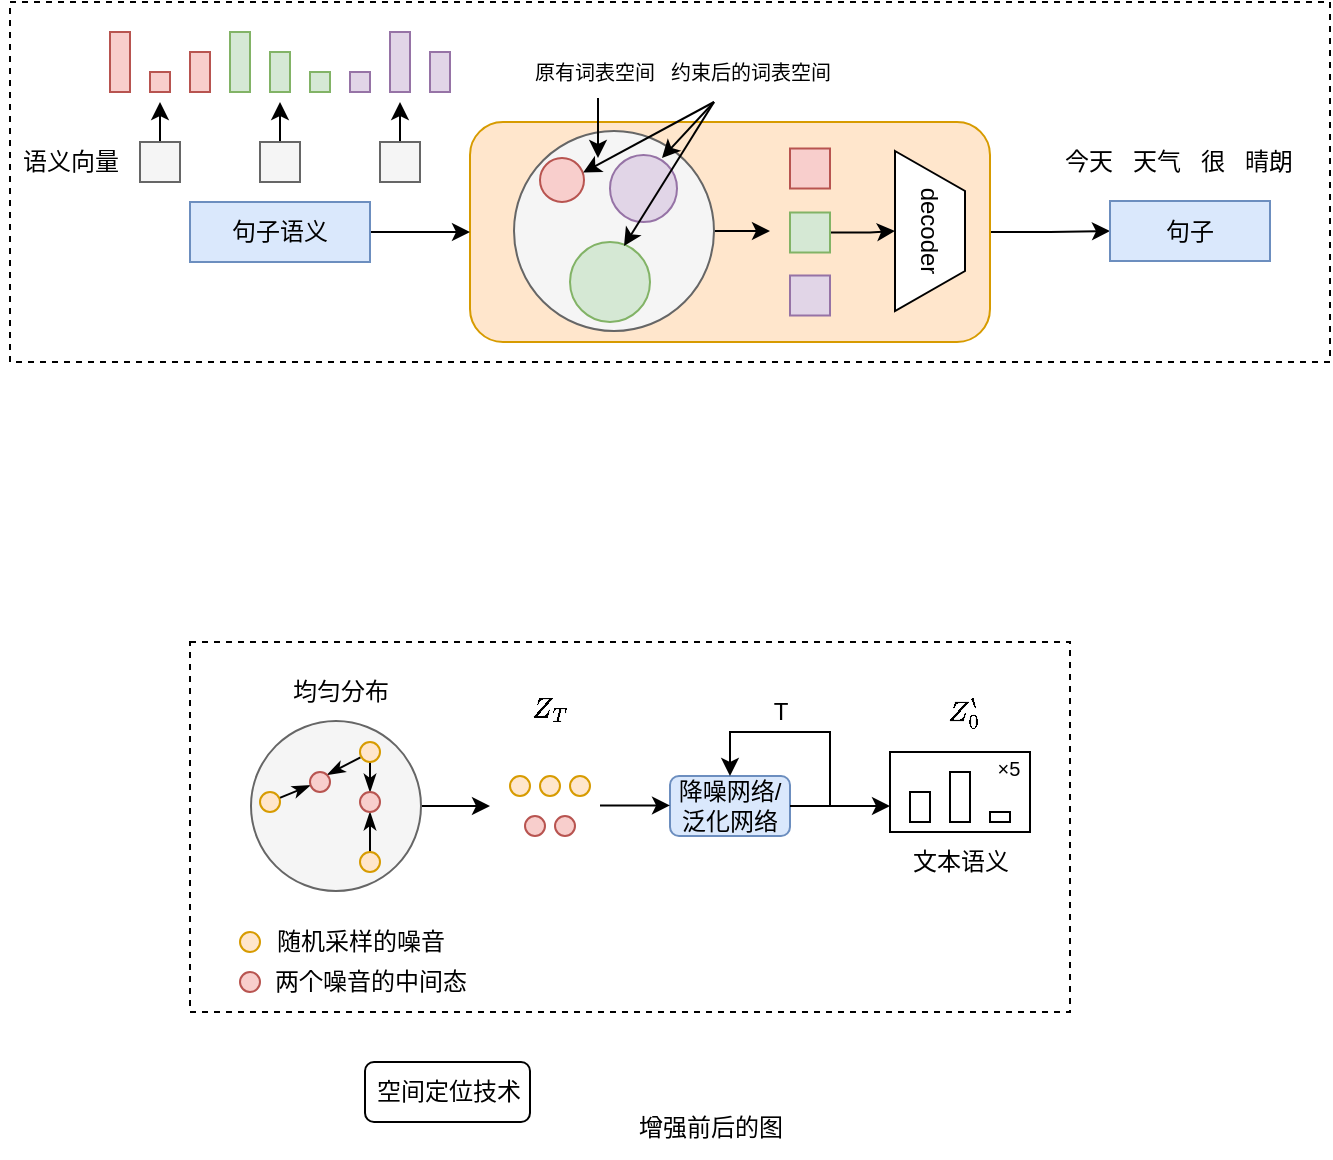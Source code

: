 <mxfile version="22.1.11" type="github">
  <diagram id="4fPpH7xEawf0aa1dmbMA" name="第 1 页">
    <mxGraphModel dx="1653" dy="459" grid="1" gridSize="10" guides="1" tooltips="1" connect="1" arrows="1" fold="1" page="1" pageScale="1" pageWidth="827" pageHeight="1169" math="1" shadow="0">
      <root>
        <mxCell id="0" />
        <mxCell id="1" parent="0" />
        <mxCell id="B4wExWWX4ZR2XhvDZzct-151" value="" style="rounded=0;whiteSpace=wrap;html=1;dashed=1;" vertex="1" parent="1">
          <mxGeometry x="-700" y="320" width="660" height="180" as="geometry" />
        </mxCell>
        <mxCell id="B4wExWWX4ZR2XhvDZzct-149" style="edgeStyle=orthogonalEdgeStyle;rounded=0;orthogonalLoop=1;jettySize=auto;html=1;entryX=0;entryY=0.5;entryDx=0;entryDy=0;" edge="1" parent="1" source="B4wExWWX4ZR2XhvDZzct-19" target="B4wExWWX4ZR2XhvDZzct-26">
          <mxGeometry relative="1" as="geometry" />
        </mxCell>
        <mxCell id="B4wExWWX4ZR2XhvDZzct-19" value="" style="rounded=1;whiteSpace=wrap;html=1;fillColor=#ffe6cc;strokeColor=#d79b00;" vertex="1" parent="1">
          <mxGeometry x="-470" y="380" width="260" height="110" as="geometry" />
        </mxCell>
        <mxCell id="B4wExWWX4ZR2XhvDZzct-127" value="" style="rounded=0;whiteSpace=wrap;html=1;dashed=1;" vertex="1" parent="1">
          <mxGeometry x="-610" y="640" width="440" height="185" as="geometry" />
        </mxCell>
        <mxCell id="B4wExWWX4ZR2XhvDZzct-125" value="" style="rounded=0;whiteSpace=wrap;html=1;" vertex="1" parent="1">
          <mxGeometry x="-260" y="695" width="70" height="40" as="geometry" />
        </mxCell>
        <mxCell id="B4wExWWX4ZR2XhvDZzct-143" style="edgeStyle=orthogonalEdgeStyle;rounded=0;orthogonalLoop=1;jettySize=auto;html=1;" edge="1" parent="1" source="B4wExWWX4ZR2XhvDZzct-20">
          <mxGeometry relative="1" as="geometry">
            <mxPoint x="-320" y="434.5" as="targetPoint" />
          </mxGeometry>
        </mxCell>
        <mxCell id="B4wExWWX4ZR2XhvDZzct-20" value="" style="ellipse;whiteSpace=wrap;html=1;aspect=fixed;fillColor=#f5f5f5;fontColor=#333333;strokeColor=#666666;" vertex="1" parent="1">
          <mxGeometry x="-448" y="384.5" width="100" height="100" as="geometry" />
        </mxCell>
        <mxCell id="B4wExWWX4ZR2XhvDZzct-46" value="" style="ellipse;whiteSpace=wrap;html=1;aspect=fixed;fillColor=#e1d5e7;strokeColor=#9673a6;" vertex="1" parent="1">
          <mxGeometry x="-400" y="396.5" width="33.5" height="33.5" as="geometry" />
        </mxCell>
        <mxCell id="B4wExWWX4ZR2XhvDZzct-45" value="" style="ellipse;whiteSpace=wrap;html=1;aspect=fixed;fillColor=#d5e8d4;strokeColor=#82b366;" vertex="1" parent="1">
          <mxGeometry x="-420" y="440" width="40" height="40" as="geometry" />
        </mxCell>
        <mxCell id="B4wExWWX4ZR2XhvDZzct-44" value="" style="ellipse;whiteSpace=wrap;html=1;aspect=fixed;fillColor=#f8cecc;strokeColor=#b85450;" vertex="1" parent="1">
          <mxGeometry x="-435" y="398" width="22" height="22" as="geometry" />
        </mxCell>
        <mxCell id="B4wExWWX4ZR2XhvDZzct-150" style="edgeStyle=orthogonalEdgeStyle;rounded=0;orthogonalLoop=1;jettySize=auto;html=1;entryX=0;entryY=0.5;entryDx=0;entryDy=0;" edge="1" parent="1" source="B4wExWWX4ZR2XhvDZzct-21" target="B4wExWWX4ZR2XhvDZzct-19">
          <mxGeometry relative="1" as="geometry" />
        </mxCell>
        <mxCell id="B4wExWWX4ZR2XhvDZzct-21" value="句子语义" style="rounded=0;whiteSpace=wrap;html=1;fillColor=#dae8fc;strokeColor=#6c8ebf;" vertex="1" parent="1">
          <mxGeometry x="-610" y="420" width="90" height="30" as="geometry" />
        </mxCell>
        <mxCell id="B4wExWWX4ZR2XhvDZzct-26" value="句子" style="rounded=0;whiteSpace=wrap;html=1;fillColor=#dae8fc;strokeColor=#6c8ebf;" vertex="1" parent="1">
          <mxGeometry x="-150" y="419.5" width="80" height="30" as="geometry" />
        </mxCell>
        <mxCell id="B4wExWWX4ZR2XhvDZzct-33" value="今天&amp;nbsp; &amp;nbsp;天气&amp;nbsp; &amp;nbsp;很&amp;nbsp; &amp;nbsp;晴朗" style="text;html=1;align=center;verticalAlign=middle;resizable=0;points=[];autosize=1;strokeColor=none;fillColor=none;" vertex="1" parent="1">
          <mxGeometry x="-186" y="385" width="140" height="30" as="geometry" />
        </mxCell>
        <mxCell id="B4wExWWX4ZR2XhvDZzct-75" style="edgeStyle=orthogonalEdgeStyle;rounded=0;orthogonalLoop=1;jettySize=auto;html=1;" edge="1" parent="1" source="B4wExWWX4ZR2XhvDZzct-59">
          <mxGeometry relative="1" as="geometry">
            <mxPoint x="-625" y="370" as="targetPoint" />
          </mxGeometry>
        </mxCell>
        <mxCell id="B4wExWWX4ZR2XhvDZzct-59" value="" style="rounded=0;whiteSpace=wrap;html=1;fillColor=#f5f5f5;fontColor=#333333;strokeColor=#666666;" vertex="1" parent="1">
          <mxGeometry x="-635" y="390" width="20" height="20" as="geometry" />
        </mxCell>
        <mxCell id="B4wExWWX4ZR2XhvDZzct-64" style="edgeStyle=orthogonalEdgeStyle;rounded=0;orthogonalLoop=1;jettySize=auto;html=1;" edge="1" parent="1" source="B4wExWWX4ZR2XhvDZzct-60">
          <mxGeometry relative="1" as="geometry">
            <mxPoint x="-565" y="370" as="targetPoint" />
          </mxGeometry>
        </mxCell>
        <mxCell id="B4wExWWX4ZR2XhvDZzct-60" value="" style="rounded=0;whiteSpace=wrap;html=1;fillColor=#f5f5f5;fontColor=#333333;strokeColor=#666666;" vertex="1" parent="1">
          <mxGeometry x="-575" y="390" width="20" height="20" as="geometry" />
        </mxCell>
        <mxCell id="B4wExWWX4ZR2XhvDZzct-65" style="edgeStyle=orthogonalEdgeStyle;rounded=0;orthogonalLoop=1;jettySize=auto;html=1;" edge="1" parent="1" source="B4wExWWX4ZR2XhvDZzct-61">
          <mxGeometry relative="1" as="geometry">
            <mxPoint x="-505" y="370" as="targetPoint" />
          </mxGeometry>
        </mxCell>
        <mxCell id="B4wExWWX4ZR2XhvDZzct-61" value="" style="rounded=0;whiteSpace=wrap;html=1;fillColor=#f5f5f5;fontColor=#333333;strokeColor=#666666;" vertex="1" parent="1">
          <mxGeometry x="-515" y="390" width="20" height="20" as="geometry" />
        </mxCell>
        <mxCell id="B4wExWWX4ZR2XhvDZzct-62" value="语义向量" style="text;html=1;align=center;verticalAlign=middle;resizable=0;points=[];autosize=1;strokeColor=none;fillColor=none;" vertex="1" parent="1">
          <mxGeometry x="-705" y="385" width="70" height="30" as="geometry" />
        </mxCell>
        <mxCell id="B4wExWWX4ZR2XhvDZzct-66" value="" style="rounded=0;whiteSpace=wrap;html=1;fillColor=#f8cecc;strokeColor=#b85450;" vertex="1" parent="1">
          <mxGeometry x="-650" y="335" width="10" height="30" as="geometry" />
        </mxCell>
        <mxCell id="B4wExWWX4ZR2XhvDZzct-67" value="" style="rounded=0;whiteSpace=wrap;html=1;fillColor=#f8cecc;strokeColor=#b85450;" vertex="1" parent="1">
          <mxGeometry x="-630" y="355" width="10" height="10" as="geometry" />
        </mxCell>
        <mxCell id="B4wExWWX4ZR2XhvDZzct-68" value="" style="rounded=0;whiteSpace=wrap;html=1;fillColor=#f8cecc;strokeColor=#b85450;" vertex="1" parent="1">
          <mxGeometry x="-610" y="345" width="10" height="20" as="geometry" />
        </mxCell>
        <mxCell id="B4wExWWX4ZR2XhvDZzct-69" value="" style="rounded=0;whiteSpace=wrap;html=1;fillColor=#d5e8d4;strokeColor=#82b366;" vertex="1" parent="1">
          <mxGeometry x="-590" y="335" width="10" height="30" as="geometry" />
        </mxCell>
        <mxCell id="B4wExWWX4ZR2XhvDZzct-70" value="" style="rounded=0;whiteSpace=wrap;html=1;fillColor=#d5e8d4;strokeColor=#82b366;" vertex="1" parent="1">
          <mxGeometry x="-570" y="345" width="10" height="20" as="geometry" />
        </mxCell>
        <mxCell id="B4wExWWX4ZR2XhvDZzct-71" value="" style="rounded=0;whiteSpace=wrap;html=1;fillColor=#d5e8d4;strokeColor=#82b366;" vertex="1" parent="1">
          <mxGeometry x="-550" y="355" width="10" height="10" as="geometry" />
        </mxCell>
        <mxCell id="B4wExWWX4ZR2XhvDZzct-72" value="" style="rounded=0;whiteSpace=wrap;html=1;fillColor=#e1d5e7;strokeColor=#9673a6;" vertex="1" parent="1">
          <mxGeometry x="-530" y="355" width="10" height="10" as="geometry" />
        </mxCell>
        <mxCell id="B4wExWWX4ZR2XhvDZzct-73" value="" style="rounded=0;whiteSpace=wrap;html=1;fillColor=#e1d5e7;strokeColor=#9673a6;" vertex="1" parent="1">
          <mxGeometry x="-510" y="335" width="10" height="30" as="geometry" />
        </mxCell>
        <mxCell id="B4wExWWX4ZR2XhvDZzct-74" value="" style="rounded=0;whiteSpace=wrap;html=1;fillColor=#e1d5e7;strokeColor=#9673a6;" vertex="1" parent="1">
          <mxGeometry x="-490" y="345" width="10" height="20" as="geometry" />
        </mxCell>
        <mxCell id="B4wExWWX4ZR2XhvDZzct-122" style="edgeStyle=orthogonalEdgeStyle;rounded=0;orthogonalLoop=1;jettySize=auto;html=1;" edge="1" parent="1" source="B4wExWWX4ZR2XhvDZzct-78">
          <mxGeometry relative="1" as="geometry">
            <mxPoint x="-260" y="722" as="targetPoint" />
          </mxGeometry>
        </mxCell>
        <mxCell id="B4wExWWX4ZR2XhvDZzct-78" value="降噪网络/泛化网络" style="rounded=1;whiteSpace=wrap;html=1;fillColor=#dae8fc;strokeColor=#6c8ebf;" vertex="1" parent="1">
          <mxGeometry x="-370" y="707" width="60" height="30" as="geometry" />
        </mxCell>
        <mxCell id="B4wExWWX4ZR2XhvDZzct-110" style="edgeStyle=orthogonalEdgeStyle;rounded=0;orthogonalLoop=1;jettySize=auto;html=1;" edge="1" parent="1" source="B4wExWWX4ZR2XhvDZzct-79">
          <mxGeometry relative="1" as="geometry">
            <mxPoint x="-460" y="722" as="targetPoint" />
          </mxGeometry>
        </mxCell>
        <mxCell id="B4wExWWX4ZR2XhvDZzct-79" value="" style="ellipse;whiteSpace=wrap;html=1;aspect=fixed;fillColor=#f5f5f5;fontColor=#333333;strokeColor=#666666;" vertex="1" parent="1">
          <mxGeometry x="-579.5" y="679.5" width="85" height="85" as="geometry" />
        </mxCell>
        <mxCell id="B4wExWWX4ZR2XhvDZzct-80" value="均匀分布" style="text;html=1;align=center;verticalAlign=middle;resizable=0;points=[];autosize=1;strokeColor=none;fillColor=none;" vertex="1" parent="1">
          <mxGeometry x="-570" y="649.5" width="70" height="30" as="geometry" />
        </mxCell>
        <mxCell id="B4wExWWX4ZR2XhvDZzct-106" style="rounded=0;orthogonalLoop=1;jettySize=auto;html=1;exitX=0.026;exitY=0.763;exitDx=0;exitDy=0;entryX=1;entryY=0;entryDx=0;entryDy=0;endArrow=classicThin;endFill=1;exitPerimeter=0;" edge="1" parent="1" source="B4wExWWX4ZR2XhvDZzct-83" target="B4wExWWX4ZR2XhvDZzct-81">
          <mxGeometry relative="1" as="geometry" />
        </mxCell>
        <mxCell id="B4wExWWX4ZR2XhvDZzct-108" style="rounded=0;orthogonalLoop=1;jettySize=auto;html=1;entryX=0.5;entryY=0;entryDx=0;entryDy=0;endArrow=classicThin;endFill=1;" edge="1" parent="1" source="B4wExWWX4ZR2XhvDZzct-83" target="B4wExWWX4ZR2XhvDZzct-82">
          <mxGeometry relative="1" as="geometry" />
        </mxCell>
        <mxCell id="B4wExWWX4ZR2XhvDZzct-83" value="" style="ellipse;whiteSpace=wrap;html=1;aspect=fixed;fillColor=#ffe6cc;strokeColor=#d79b00;" vertex="1" parent="1">
          <mxGeometry x="-525" y="690" width="10" height="10" as="geometry" />
        </mxCell>
        <mxCell id="B4wExWWX4ZR2XhvDZzct-107" style="edgeStyle=orthogonalEdgeStyle;rounded=0;orthogonalLoop=1;jettySize=auto;html=1;exitX=0.5;exitY=0;exitDx=0;exitDy=0;entryX=0.5;entryY=1;entryDx=0;entryDy=0;endArrow=classicThin;endFill=1;" edge="1" parent="1" source="B4wExWWX4ZR2XhvDZzct-84" target="B4wExWWX4ZR2XhvDZzct-82">
          <mxGeometry relative="1" as="geometry" />
        </mxCell>
        <mxCell id="B4wExWWX4ZR2XhvDZzct-84" value="" style="ellipse;whiteSpace=wrap;html=1;aspect=fixed;fillColor=#ffe6cc;strokeColor=#d79b00;" vertex="1" parent="1">
          <mxGeometry x="-525" y="745" width="10" height="10" as="geometry" />
        </mxCell>
        <mxCell id="B4wExWWX4ZR2XhvDZzct-105" style="rounded=0;orthogonalLoop=1;jettySize=auto;html=1;exitX=0.958;exitY=0.309;exitDx=0;exitDy=0;entryX=0.024;entryY=0.663;entryDx=0;entryDy=0;endArrow=classicThin;endFill=1;exitPerimeter=0;entryPerimeter=0;" edge="1" parent="1" source="B4wExWWX4ZR2XhvDZzct-85" target="B4wExWWX4ZR2XhvDZzct-81">
          <mxGeometry relative="1" as="geometry" />
        </mxCell>
        <mxCell id="B4wExWWX4ZR2XhvDZzct-85" value="" style="ellipse;whiteSpace=wrap;html=1;aspect=fixed;fillColor=#ffe6cc;strokeColor=#d79b00;" vertex="1" parent="1">
          <mxGeometry x="-575" y="715" width="10" height="10" as="geometry" />
        </mxCell>
        <mxCell id="B4wExWWX4ZR2XhvDZzct-94" value="" style="ellipse;whiteSpace=wrap;html=1;aspect=fixed;fillColor=#f8cecc;strokeColor=#b85450;" vertex="1" parent="1">
          <mxGeometry x="-427.5" y="727" width="10" height="10" as="geometry" />
        </mxCell>
        <mxCell id="B4wExWWX4ZR2XhvDZzct-95" value="" style="ellipse;whiteSpace=wrap;html=1;aspect=fixed;fillColor=#f8cecc;strokeColor=#b85450;" vertex="1" parent="1">
          <mxGeometry x="-442.5" y="727" width="10" height="10" as="geometry" />
        </mxCell>
        <mxCell id="B4wExWWX4ZR2XhvDZzct-96" value="" style="ellipse;whiteSpace=wrap;html=1;aspect=fixed;fillColor=#ffe6cc;strokeColor=#d79b00;" vertex="1" parent="1">
          <mxGeometry x="-450" y="707" width="10" height="10" as="geometry" />
        </mxCell>
        <mxCell id="B4wExWWX4ZR2XhvDZzct-97" value="" style="ellipse;whiteSpace=wrap;html=1;aspect=fixed;fillColor=#ffe6cc;strokeColor=#d79b00;" vertex="1" parent="1">
          <mxGeometry x="-435" y="707" width="10" height="10" as="geometry" />
        </mxCell>
        <mxCell id="B4wExWWX4ZR2XhvDZzct-98" value="" style="ellipse;whiteSpace=wrap;html=1;aspect=fixed;fillColor=#ffe6cc;strokeColor=#d79b00;" vertex="1" parent="1">
          <mxGeometry x="-420" y="707" width="10" height="10" as="geometry" />
        </mxCell>
        <mxCell id="B4wExWWX4ZR2XhvDZzct-82" value="" style="ellipse;whiteSpace=wrap;html=1;aspect=fixed;fillColor=#f8cecc;strokeColor=#b85450;" vertex="1" parent="1">
          <mxGeometry x="-525" y="715" width="10" height="10" as="geometry" />
        </mxCell>
        <mxCell id="B4wExWWX4ZR2XhvDZzct-81" value="" style="ellipse;whiteSpace=wrap;html=1;aspect=fixed;fillColor=#f8cecc;strokeColor=#b85450;" vertex="1" parent="1">
          <mxGeometry x="-550" y="705" width="10" height="10" as="geometry" />
        </mxCell>
        <mxCell id="B4wExWWX4ZR2XhvDZzct-111" style="edgeStyle=orthogonalEdgeStyle;rounded=0;orthogonalLoop=1;jettySize=auto;html=1;" edge="1" parent="1">
          <mxGeometry relative="1" as="geometry">
            <mxPoint x="-370" y="721.71" as="targetPoint" />
            <mxPoint x="-405" y="721.71" as="sourcePoint" />
          </mxGeometry>
        </mxCell>
        <mxCell id="B4wExWWX4ZR2XhvDZzct-112" style="edgeStyle=orthogonalEdgeStyle;rounded=0;orthogonalLoop=1;jettySize=auto;html=1;exitX=1;exitY=0.5;exitDx=0;exitDy=0;entryX=0.5;entryY=0;entryDx=0;entryDy=0;" edge="1" parent="1" source="B4wExWWX4ZR2XhvDZzct-78" target="B4wExWWX4ZR2XhvDZzct-78">
          <mxGeometry relative="1" as="geometry">
            <Array as="points">
              <mxPoint x="-290" y="722" />
              <mxPoint x="-290" y="685" />
              <mxPoint x="-340" y="685" />
            </Array>
          </mxGeometry>
        </mxCell>
        <mxCell id="B4wExWWX4ZR2XhvDZzct-113" value="T" style="text;html=1;align=center;verticalAlign=middle;resizable=0;points=[];autosize=1;strokeColor=none;fillColor=none;" vertex="1" parent="1">
          <mxGeometry x="-330" y="660" width="30" height="30" as="geometry" />
        </mxCell>
        <mxCell id="B4wExWWX4ZR2XhvDZzct-114" value="" style="ellipse;whiteSpace=wrap;html=1;aspect=fixed;fillColor=#ffe6cc;strokeColor=#d79b00;" vertex="1" parent="1">
          <mxGeometry x="-585" y="785" width="10" height="10" as="geometry" />
        </mxCell>
        <mxCell id="B4wExWWX4ZR2XhvDZzct-115" value="随机采样的噪音" style="text;html=1;align=center;verticalAlign=middle;resizable=0;points=[];autosize=1;strokeColor=none;fillColor=none;" vertex="1" parent="1">
          <mxGeometry x="-580" y="775" width="110" height="30" as="geometry" />
        </mxCell>
        <mxCell id="B4wExWWX4ZR2XhvDZzct-116" value="" style="ellipse;whiteSpace=wrap;html=1;aspect=fixed;fillColor=#f8cecc;strokeColor=#b85450;" vertex="1" parent="1">
          <mxGeometry x="-585" y="805" width="10" height="10" as="geometry" />
        </mxCell>
        <mxCell id="B4wExWWX4ZR2XhvDZzct-117" value="两个噪音的中间态" style="text;html=1;align=center;verticalAlign=middle;resizable=0;points=[];autosize=1;strokeColor=none;fillColor=none;" vertex="1" parent="1">
          <mxGeometry x="-580" y="795" width="120" height="30" as="geometry" />
        </mxCell>
        <mxCell id="B4wExWWX4ZR2XhvDZzct-119" value="" style="rounded=0;whiteSpace=wrap;html=1;" vertex="1" parent="1">
          <mxGeometry x="-250" y="715" width="10" height="15" as="geometry" />
        </mxCell>
        <mxCell id="B4wExWWX4ZR2XhvDZzct-120" value="" style="rounded=0;whiteSpace=wrap;html=1;" vertex="1" parent="1">
          <mxGeometry x="-230" y="705" width="10" height="25" as="geometry" />
        </mxCell>
        <mxCell id="B4wExWWX4ZR2XhvDZzct-121" value="" style="rounded=0;whiteSpace=wrap;html=1;" vertex="1" parent="1">
          <mxGeometry x="-210" y="725" width="10" height="5" as="geometry" />
        </mxCell>
        <mxCell id="B4wExWWX4ZR2XhvDZzct-123" value="$$Z_0^`$$" style="text;html=1;align=center;verticalAlign=middle;resizable=0;points=[];autosize=1;strokeColor=none;fillColor=none;" vertex="1" parent="1">
          <mxGeometry x="-263" y="660" width="80" height="30" as="geometry" />
        </mxCell>
        <mxCell id="B4wExWWX4ZR2XhvDZzct-126" value="&lt;font style=&quot;font-size: 10px;&quot;&gt;×5&lt;/font&gt;" style="text;html=1;align=center;verticalAlign=middle;resizable=0;points=[];autosize=1;strokeColor=none;fillColor=none;" vertex="1" parent="1">
          <mxGeometry x="-216" y="688" width="30" height="30" as="geometry" />
        </mxCell>
        <mxCell id="B4wExWWX4ZR2XhvDZzct-128" value="$$Z_T$$" style="text;html=1;align=center;verticalAlign=middle;resizable=0;points=[];autosize=1;strokeColor=none;fillColor=none;" vertex="1" parent="1">
          <mxGeometry x="-465" y="658" width="70" height="30" as="geometry" />
        </mxCell>
        <mxCell id="B4wExWWX4ZR2XhvDZzct-129" value="文本语义" style="text;html=1;align=center;verticalAlign=middle;resizable=0;points=[];autosize=1;strokeColor=none;fillColor=none;" vertex="1" parent="1">
          <mxGeometry x="-260" y="735" width="70" height="30" as="geometry" />
        </mxCell>
        <mxCell id="B4wExWWX4ZR2XhvDZzct-130" value="空间定位技术" style="rounded=1;whiteSpace=wrap;html=1;" vertex="1" parent="1">
          <mxGeometry x="-522.5" y="850" width="82.5" height="30" as="geometry" />
        </mxCell>
        <mxCell id="B4wExWWX4ZR2XhvDZzct-131" value="增强前后的图" style="text;html=1;align=center;verticalAlign=middle;resizable=0;points=[];autosize=1;strokeColor=none;fillColor=none;" vertex="1" parent="1">
          <mxGeometry x="-400" y="868" width="100" height="30" as="geometry" />
        </mxCell>
        <mxCell id="B4wExWWX4ZR2XhvDZzct-132" value="decoder" style="shape=trapezoid;perimeter=trapezoidPerimeter;whiteSpace=wrap;html=1;fixedSize=1;rotation=90;" vertex="1" parent="1">
          <mxGeometry x="-280" y="417" width="80" height="35" as="geometry" />
        </mxCell>
        <mxCell id="B4wExWWX4ZR2XhvDZzct-137" value="" style="endArrow=classic;html=1;rounded=0;" edge="1" parent="1">
          <mxGeometry width="50" height="50" relative="1" as="geometry">
            <mxPoint x="-406" y="368" as="sourcePoint" />
            <mxPoint x="-406" y="398" as="targetPoint" />
          </mxGeometry>
        </mxCell>
        <mxCell id="B4wExWWX4ZR2XhvDZzct-138" value="&lt;font style=&quot;font-size: 10px;&quot;&gt;原有词表空间&lt;/font&gt;" style="text;html=1;align=center;verticalAlign=middle;resizable=0;points=[];autosize=1;strokeColor=none;fillColor=none;" vertex="1" parent="1">
          <mxGeometry x="-448" y="340" width="80" height="30" as="geometry" />
        </mxCell>
        <mxCell id="B4wExWWX4ZR2XhvDZzct-139" value="" style="endArrow=classic;html=1;rounded=0;" edge="1" parent="1">
          <mxGeometry width="50" height="50" relative="1" as="geometry">
            <mxPoint x="-348" y="370" as="sourcePoint" />
            <mxPoint x="-374" y="398" as="targetPoint" />
          </mxGeometry>
        </mxCell>
        <mxCell id="B4wExWWX4ZR2XhvDZzct-140" value="" style="endArrow=classic;html=1;rounded=0;" edge="1" parent="1">
          <mxGeometry width="50" height="50" relative="1" as="geometry">
            <mxPoint x="-348" y="370" as="sourcePoint" />
            <mxPoint x="-393" y="442" as="targetPoint" />
          </mxGeometry>
        </mxCell>
        <mxCell id="B4wExWWX4ZR2XhvDZzct-141" value="" style="endArrow=classic;html=1;rounded=0;entryX=0.979;entryY=0.332;entryDx=0;entryDy=0;entryPerimeter=0;" edge="1" parent="1" target="B4wExWWX4ZR2XhvDZzct-44">
          <mxGeometry width="50" height="50" relative="1" as="geometry">
            <mxPoint x="-348" y="370" as="sourcePoint" />
            <mxPoint x="-411" y="408" as="targetPoint" />
          </mxGeometry>
        </mxCell>
        <mxCell id="B4wExWWX4ZR2XhvDZzct-142" value="&lt;font style=&quot;font-size: 10px;&quot;&gt;约束后的词表空间&lt;/font&gt;" style="text;html=1;align=center;verticalAlign=middle;resizable=0;points=[];autosize=1;strokeColor=none;fillColor=none;" vertex="1" parent="1">
          <mxGeometry x="-380" y="340" width="100" height="30" as="geometry" />
        </mxCell>
        <mxCell id="B4wExWWX4ZR2XhvDZzct-144" value="" style="whiteSpace=wrap;html=1;fillColor=#f8cecc;strokeColor=#b85450;" vertex="1" parent="1">
          <mxGeometry x="-310" y="393.25" width="20" height="20" as="geometry" />
        </mxCell>
        <mxCell id="B4wExWWX4ZR2XhvDZzct-147" style="edgeStyle=orthogonalEdgeStyle;rounded=0;orthogonalLoop=1;jettySize=auto;html=1;entryX=0.5;entryY=1;entryDx=0;entryDy=0;" edge="1" parent="1" source="B4wExWWX4ZR2XhvDZzct-145" target="B4wExWWX4ZR2XhvDZzct-132">
          <mxGeometry relative="1" as="geometry" />
        </mxCell>
        <mxCell id="B4wExWWX4ZR2XhvDZzct-145" value="" style="whiteSpace=wrap;html=1;fillColor=#d5e8d4;strokeColor=#82b366;" vertex="1" parent="1">
          <mxGeometry x="-310" y="425.25" width="20" height="20" as="geometry" />
        </mxCell>
        <mxCell id="B4wExWWX4ZR2XhvDZzct-146" value="" style="whiteSpace=wrap;html=1;fillColor=#e1d5e7;strokeColor=#9673a6;" vertex="1" parent="1">
          <mxGeometry x="-310" y="456.75" width="20" height="20" as="geometry" />
        </mxCell>
      </root>
    </mxGraphModel>
  </diagram>
</mxfile>
